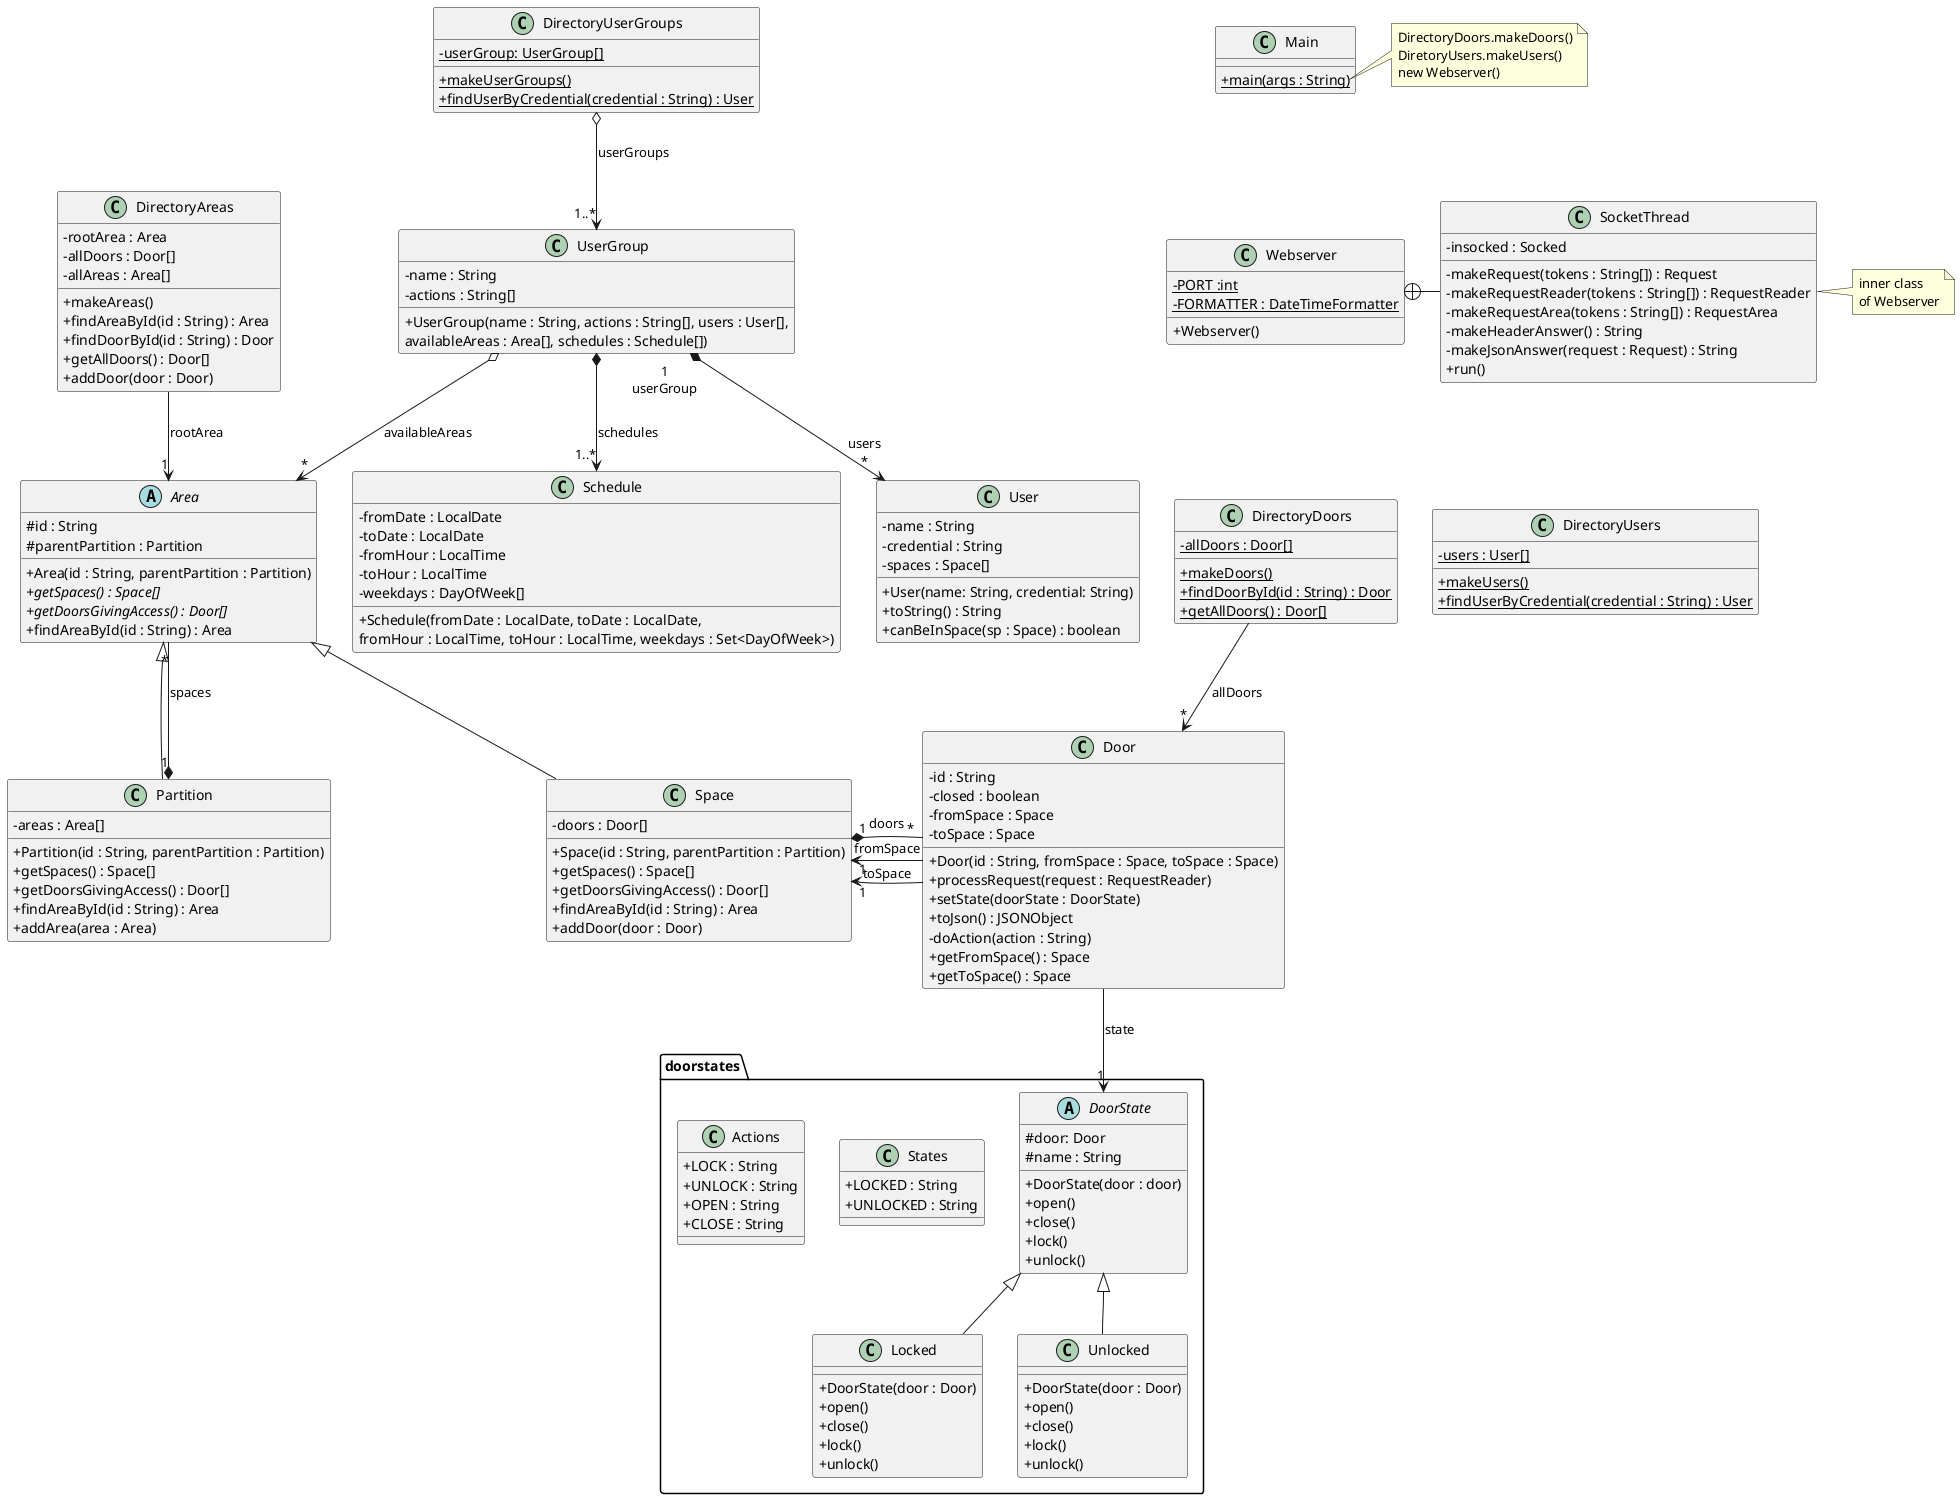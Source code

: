 @startuml
'https://plantuml.com/class-diagram
skinparam classAttributeIconSize 0

class Webserver {
- {static} PORT :int
- {static} FORMATTER : DateTimeFormatter
+ Webserver()
}

class SocketThread {
- insocked : Socked
- makeRequest(tokens : String[]) : Request
- makeRequestReader(tokens : String[]) : RequestReader
- makeRequestArea(tokens : String[]) : RequestArea
- makeHeaderAnswer() : String
- makeJsonAnswer(request : Request) : String
+ run()
}

Webserver +-right- SocketThread

note right of SocketThread
inner class
of Webserver
end note

class DirectoryDoors {
- {static} allDoors : Door[]
+ {static} makeDoors()
+ {static} findDoorById(id : String) : Door
+ {static} getAllDoors() : Door[]
}

class DirectoryUsers {
- {static} users : User[]
+ {static} makeUsers()
+ {static} findUserByCredential(credential : String) : User
}

class Door {
- id : String
- closed : boolean
- fromSpace : Space
- toSpace : Space
+ Door(id : String, fromSpace : Space, toSpace : Space)
+ processRequest(request : RequestReader)
+ setState(doorState : DoorState)
+ toJson() : JSONObject
'+ toString() : String
'+ isClosed() :boolean
'+ setClosed(b : boolean)
'+ getStateName() : String
- doAction(action : String)
+ getFromSpace() : Space
+ getToSpace() : Space
}

class Space extends Area{
-doors : Door[]
+Space(id : String, parentPartition : Partition)
+getSpaces() : Space[]
+getDoorsGivingAccess() : Door[]
+findAreaById(id : String) : Area
+addDoor(door : Door)
}

class Partition extends Area{
-areas : Area[]
+Partition(id : String, parentPartition : Partition)
+getSpaces() : Space[]
+getDoorsGivingAccess() : Door[]
+findAreaById(id : String) : Area
+addArea(area : Area)
}


package "doorstates" {
abstract class DoorState{
# door: Door
#name : String
+DoorState(door : door)
+open()
+close()
+lock()
+unlock()
}

class Locked extends DoorState{
+DoorState(door : Door)
+open()
+close()
+lock()
+unlock()
}

class Unlocked extends DoorState{
+DoorState(door : Door)
+open()
+close()
+lock()
+unlock()
}

class States{
+LOCKED : String
+UNLOCKED : String
}

class Actions{
+LOCK : String
+UNLOCK : String
+OPEN : String
+ CLOSE : String
}
}

class DirectoryAreas{
-rootArea : Area
-allDoors : Door[]
-allAreas : Area[]
+makeAreas()
+findAreaById(id : String) : Area
+findDoorById(id : String) : Door
+getAllDoors() : Door[]
+addDoor(door : Door)
}




class User {
- name : String
- credential : String
-spaces : Space[]
+ User(name: String, credential: String)
+ toString() : String
+ canBeInSpace(sp : Space) : boolean
}

abstract Class Area{
#id : String
#parentPartition : Partition
+Area(id : String, parentPartition : Partition)
+{abstract}getSpaces() : Space[]
+{abstract}getDoorsGivingAccess() : Door[]
+findAreaById(id : String) : Area
}

class DirectoryUserGroups {
- {static} userGroup: UserGroup[]
+ {static} makeUserGroups()
+ {static} findUserByCredential(credential : String) : User
}

class UserGroup {
- name : String
- actions : String[]
+ UserGroup(name : String, actions : String[], users : User[],
 availableAreas : Area[], schedules : Schedule[])
}

class Schedule {
- fromDate : LocalDate
- toDate : LocalDate
- fromHour : LocalTime
- toHour : LocalTime
- weekdays : DayOfWeek[]
+ Schedule(fromDate : LocalDate, toDate : LocalDate,
 fromHour : LocalTime, toHour : LocalTime, weekdays : Set<DayOfWeek>)
}

class Main {
+ {static} main(args : String)
}

note right of Main::main
DirectoryDoors.makeDoors()
DiretoryUsers.makeUsers()
new Webserver()
end note

Main -[hidden]down- Webserver
Webserver -[hidden]down- DirectoryDoors
DirectoryDoors -[hidden]right- DirectoryUsers

Door --> " 1" DoorState : state
Door -> "1" Space : fromSpace
Door -> "1" Space : toSpace
Space "1" *-- "*" Door : doors
'User -> "*" Area
Partition "1" *-- "*" Area : spaces
DirectoryAreas --> "1" Area : rootArea
'DirectoryUsers --> "*" User : "users"
DirectoryUserGroups o--> "1..*" UserGroup : userGroups
UserGroup "1\nuserGroup" *--> "users\n*" User
DirectoryDoors --> "*" Door : "allDoors"
UserGroup o--> "*" Area : availableAreas
UserGroup *--> "1..*" Schedule : schedules

@enduml
